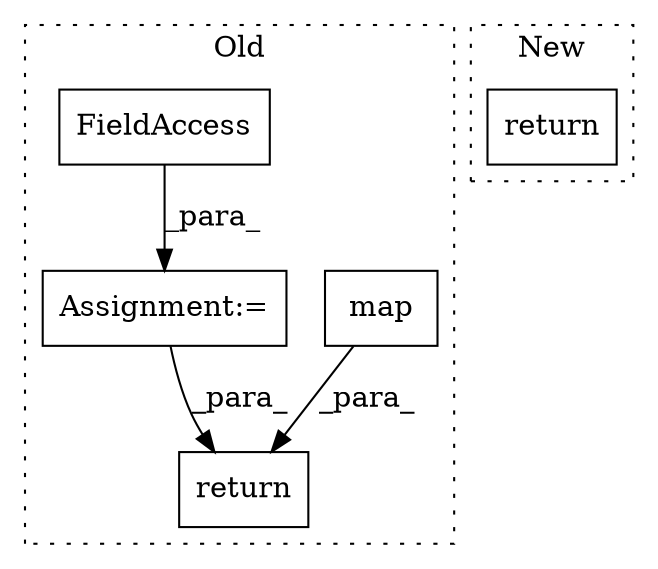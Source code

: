 digraph G {
subgraph cluster0 {
1 [label="map" a="32" s="3036,3072" l="4,1" shape="box"];
3 [label="return" a="41" s="3240" l="7" shape="box"];
4 [label="Assignment:=" a="7" s="3209" l="1" shape="box"];
5 [label="FieldAccess" a="22" s="3210" l="24" shape="box"];
label = "Old";
style="dotted";
}
subgraph cluster1 {
2 [label="return" a="41" s="3005" l="7" shape="box"];
label = "New";
style="dotted";
}
1 -> 3 [label="_para_"];
4 -> 3 [label="_para_"];
5 -> 4 [label="_para_"];
}